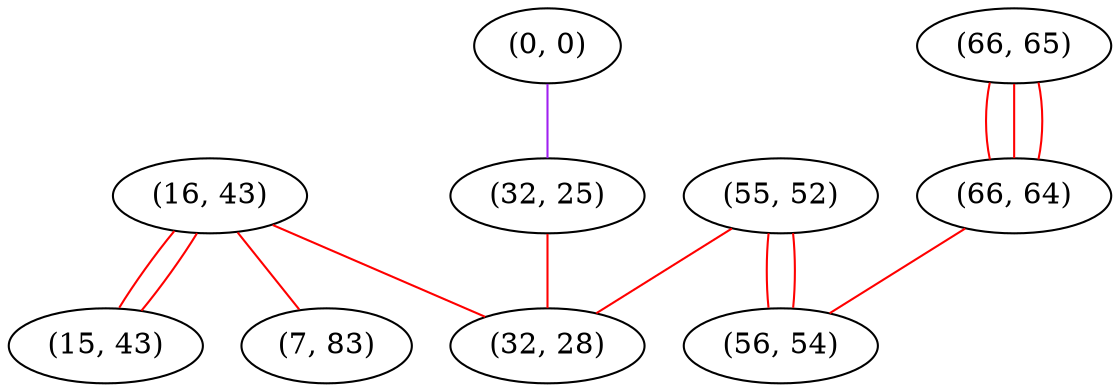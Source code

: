 graph "" {
"(16, 43)";
"(0, 0)";
"(15, 43)";
"(32, 25)";
"(66, 65)";
"(66, 64)";
"(55, 52)";
"(7, 83)";
"(56, 54)";
"(32, 28)";
"(16, 43)" -- "(7, 83)"  [color=red, key=0, weight=1];
"(16, 43)" -- "(32, 28)"  [color=red, key=0, weight=1];
"(16, 43)" -- "(15, 43)"  [color=red, key=0, weight=1];
"(16, 43)" -- "(15, 43)"  [color=red, key=1, weight=1];
"(0, 0)" -- "(32, 25)"  [color=purple, key=0, weight=4];
"(32, 25)" -- "(32, 28)"  [color=red, key=0, weight=1];
"(66, 65)" -- "(66, 64)"  [color=red, key=0, weight=1];
"(66, 65)" -- "(66, 64)"  [color=red, key=1, weight=1];
"(66, 65)" -- "(66, 64)"  [color=red, key=2, weight=1];
"(66, 64)" -- "(56, 54)"  [color=red, key=0, weight=1];
"(55, 52)" -- "(56, 54)"  [color=red, key=0, weight=1];
"(55, 52)" -- "(56, 54)"  [color=red, key=1, weight=1];
"(55, 52)" -- "(32, 28)"  [color=red, key=0, weight=1];
}
